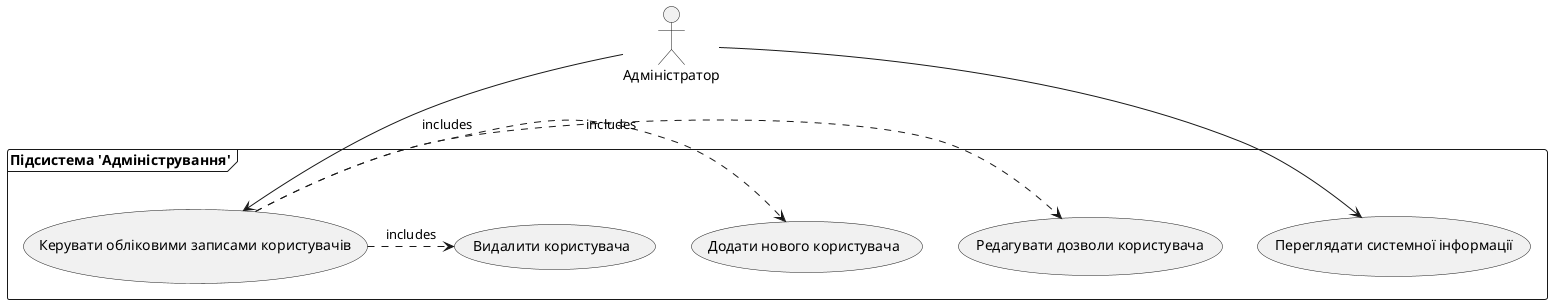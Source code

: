 @startuml
actor "Адміністратор" as Admin

frame "Підсистема 'Адміністрування'" {
    usecase "Керувати обліковими записами користувачів" as UC1
    usecase "Переглядати системної інформації" as UC2
    usecase "Додати нового користувача" as UC11
    usecase "Видалити користувача" as UC12
    usecase "Редагувати дозволи користувача" as UC13

    Admin --> UC1
    Admin --> UC2

    UC1 .> UC11 : includes
    UC1 .> UC12 : includes
    UC1 .> UC13 : includes
}

@enduml
